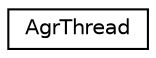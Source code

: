digraph "Иерархия классов. Графический вид."
{
  edge [fontname="Helvetica",fontsize="10",labelfontname="Helvetica",labelfontsize="10"];
  node [fontname="Helvetica",fontsize="10",shape=record];
  rankdir="LR";
  Node0 [label="AgrThread",height=0.2,width=0.4,color="black", fillcolor="white", style="filled",URL="$classAgrThread.html"];
}
